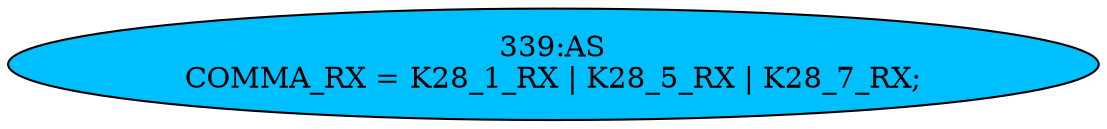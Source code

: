 strict digraph "" {
	node [label="\N"];
	"339:AS"	 [ast="<pyverilog.vparser.ast.Assign object at 0x7f273e61bd90>",
		def_var="['COMMA_RX']",
		fillcolor=deepskyblue,
		label="339:AS
COMMA_RX = K28_1_RX | K28_5_RX | K28_7_RX;",
		statements="[]",
		style=filled,
		typ=Assign,
		use_var="['K28_1_RX', 'K28_5_RX', 'K28_7_RX']"];
}
